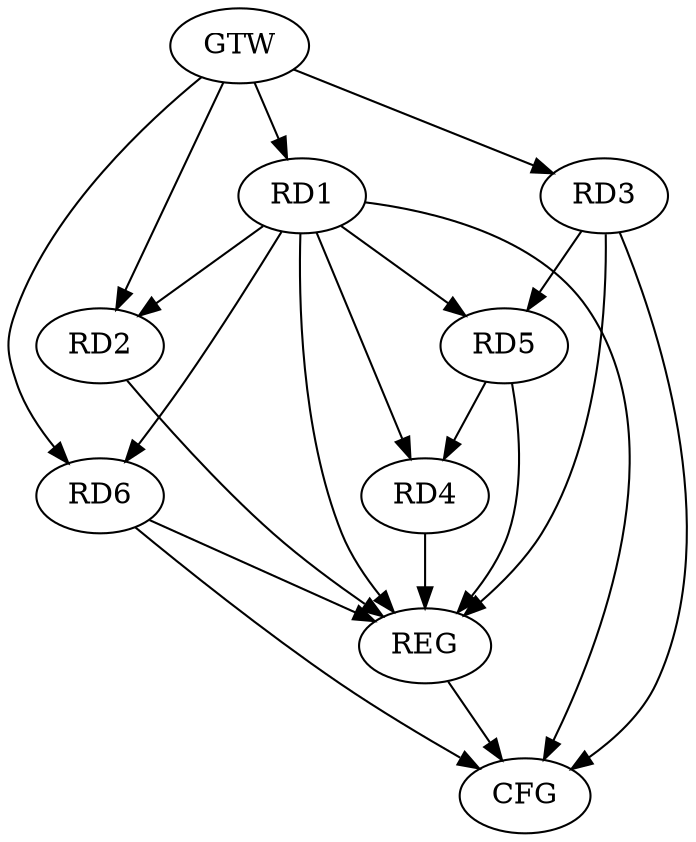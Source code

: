 strict digraph G {
  RD1 [ label="RD1" ];
  RD2 [ label="RD2" ];
  RD3 [ label="RD3" ];
  RD4 [ label="RD4" ];
  RD5 [ label="RD5" ];
  RD6 [ label="RD6" ];
  GTW [ label="GTW" ];
  REG [ label="REG" ];
  CFG [ label="CFG" ];
  RD1 -> RD4;
  RD1 -> RD5;
  RD3 -> RD5;
  RD5 -> RD4;
  GTW -> RD1;
  GTW -> RD2;
  GTW -> RD3;
  GTW -> RD6;
  RD1 -> REG;
  RD2 -> REG;
  RD3 -> REG;
  RD4 -> REG;
  RD5 -> REG;
  RD6 -> REG;
  RD6 -> CFG;
  RD3 -> CFG;
  REG -> CFG;
  RD1 -> CFG;
  RD1 -> RD2;
  RD1 -> RD6;
}
